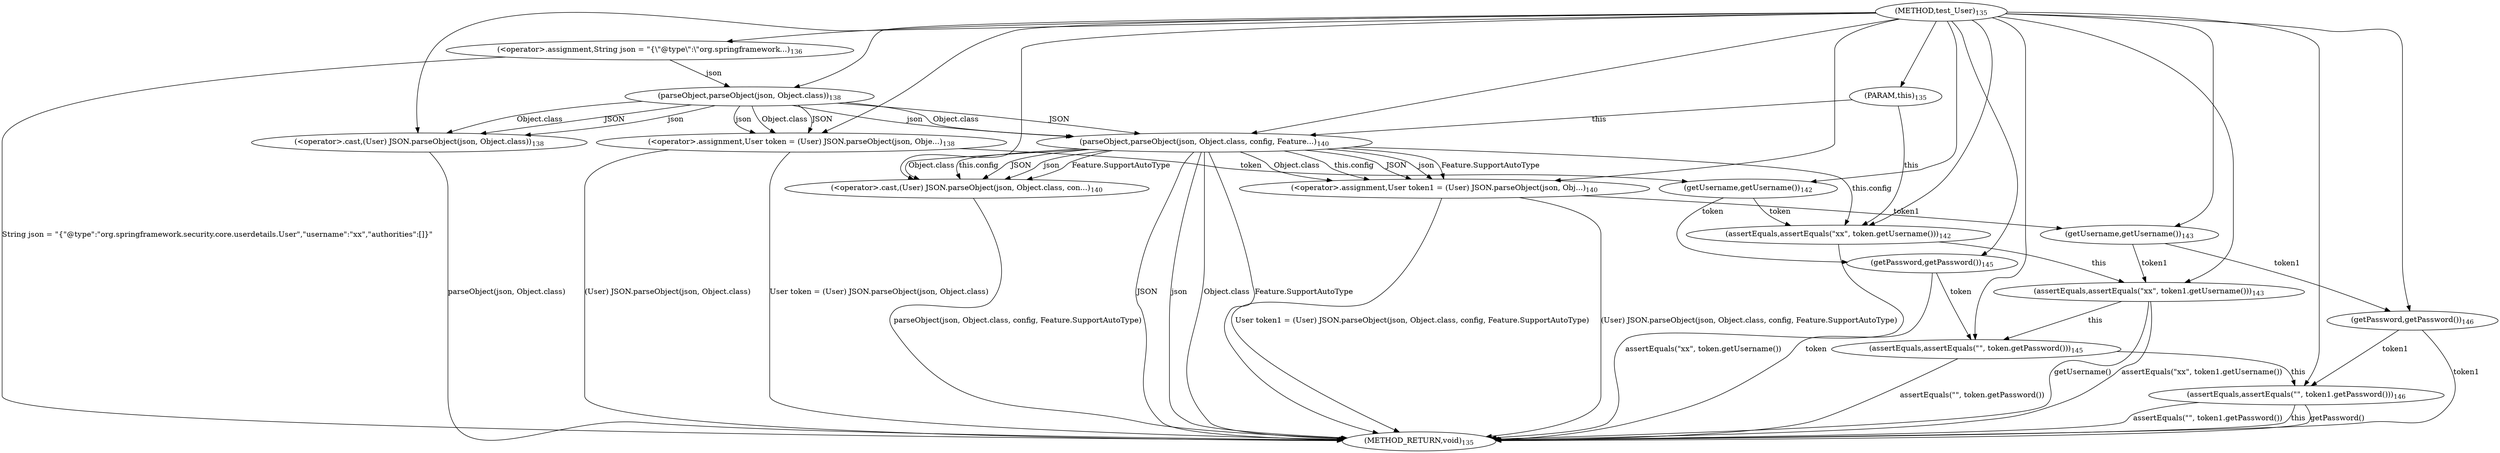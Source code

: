 digraph "test_User" {  
"451" [label = <(METHOD,test_User)<SUB>135</SUB>> ]
"503" [label = <(METHOD_RETURN,void)<SUB>135</SUB>> ]
"33" [label = <(PARAM,this)<SUB>135</SUB>> ]
"454" [label = <(&lt;operator&gt;.assignment,String json = &quot;{\&quot;@type\&quot;:\&quot;org.springframework...)<SUB>136</SUB>> ]
"458" [label = <(&lt;operator&gt;.assignment,User token = (User) JSON.parseObject(json, Obje...)<SUB>138</SUB>> ]
"469" [label = <(&lt;operator&gt;.assignment,User token1 = (User) JSON.parseObject(json, Obj...)<SUB>140</SUB>> ]
"485" [label = <(assertEquals,assertEquals(&quot;xx&quot;, token.getUsername()))<SUB>142</SUB>> ]
"489" [label = <(assertEquals,assertEquals(&quot;xx&quot;, token1.getUsername()))<SUB>143</SUB>> ]
"493" [label = <(assertEquals,assertEquals(&quot;&quot;, token.getPassword()))<SUB>145</SUB>> ]
"497" [label = <(assertEquals,assertEquals(&quot;&quot;, token1.getPassword()))<SUB>146</SUB>> ]
"454" [label = <(&lt;operator&gt;.assignment,String json = &quot;{\&quot;@type\&quot;:\&quot;org.springframework...)<SUB>136</SUB>> ]
"454" [label = <(&lt;operator&gt;.assignment,String json = &quot;{\&quot;@type\&quot;:\&quot;org.springframework...)<SUB>136</SUB>> ]
"458" [label = <(&lt;operator&gt;.assignment,User token = (User) JSON.parseObject(json, Obje...)<SUB>138</SUB>> ]
"458" [label = <(&lt;operator&gt;.assignment,User token = (User) JSON.parseObject(json, Obje...)<SUB>138</SUB>> ]
"469" [label = <(&lt;operator&gt;.assignment,User token1 = (User) JSON.parseObject(json, Obj...)<SUB>140</SUB>> ]
"469" [label = <(&lt;operator&gt;.assignment,User token1 = (User) JSON.parseObject(json, Obj...)<SUB>140</SUB>> ]
"485" [label = <(assertEquals,assertEquals(&quot;xx&quot;, token.getUsername()))<SUB>142</SUB>> ]
"485" [label = <(assertEquals,assertEquals(&quot;xx&quot;, token.getUsername()))<SUB>142</SUB>> ]
"485" [label = <(assertEquals,assertEquals(&quot;xx&quot;, token.getUsername()))<SUB>142</SUB>> ]
"489" [label = <(assertEquals,assertEquals(&quot;xx&quot;, token1.getUsername()))<SUB>143</SUB>> ]
"489" [label = <(assertEquals,assertEquals(&quot;xx&quot;, token1.getUsername()))<SUB>143</SUB>> ]
"489" [label = <(assertEquals,assertEquals(&quot;xx&quot;, token1.getUsername()))<SUB>143</SUB>> ]
"493" [label = <(assertEquals,assertEquals(&quot;&quot;, token.getPassword()))<SUB>145</SUB>> ]
"493" [label = <(assertEquals,assertEquals(&quot;&quot;, token.getPassword()))<SUB>145</SUB>> ]
"493" [label = <(assertEquals,assertEquals(&quot;&quot;, token.getPassword()))<SUB>145</SUB>> ]
"497" [label = <(assertEquals,assertEquals(&quot;&quot;, token1.getPassword()))<SUB>146</SUB>> ]
"497" [label = <(assertEquals,assertEquals(&quot;&quot;, token1.getPassword()))<SUB>146</SUB>> ]
"497" [label = <(assertEquals,assertEquals(&quot;&quot;, token1.getPassword()))<SUB>146</SUB>> ]
"460" [label = <(&lt;operator&gt;.cast,(User) JSON.parseObject(json, Object.class))<SUB>138</SUB>> ]
"460" [label = <(&lt;operator&gt;.cast,(User) JSON.parseObject(json, Object.class))<SUB>138</SUB>> ]
"471" [label = <(&lt;operator&gt;.cast,(User) JSON.parseObject(json, Object.class, con...)<SUB>140</SUB>> ]
"471" [label = <(&lt;operator&gt;.cast,(User) JSON.parseObject(json, Object.class, con...)<SUB>140</SUB>> ]
"487" [label = <(getUsername,getUsername())<SUB>142</SUB>> ]
"491" [label = <(getUsername,getUsername())<SUB>143</SUB>> ]
"495" [label = <(getPassword,getPassword())<SUB>145</SUB>> ]
"499" [label = <(getPassword,getPassword())<SUB>146</SUB>> ]
"462" [label = <(parseObject,parseObject(json, Object.class))<SUB>138</SUB>> ]
"462" [label = <(parseObject,parseObject(json, Object.class))<SUB>138</SUB>> ]
"462" [label = <(parseObject,parseObject(json, Object.class))<SUB>138</SUB>> ]
"473" [label = <(parseObject,parseObject(json, Object.class, config, Feature...)<SUB>140</SUB>> ]
"473" [label = <(parseObject,parseObject(json, Object.class, config, Feature...)<SUB>140</SUB>> ]
"473" [label = <(parseObject,parseObject(json, Object.class, config, Feature...)<SUB>140</SUB>> ]
"473" [label = <(parseObject,parseObject(json, Object.class, config, Feature...)<SUB>140</SUB>> ]
"473" [label = <(parseObject,parseObject(json, Object.class, config, Feature...)<SUB>140</SUB>> ]
  "454" -> "503"  [ label = "String json = &quot;{\&quot;@type\&quot;:\&quot;org.springframework.security.core.userdetails.User\&quot;,\&quot;username\&quot;:\&quot;xx\&quot;,\&quot;authorities\&quot;:[]}&quot;"] 
  "460" -> "503"  [ label = "parseObject(json, Object.class)"] 
  "458" -> "503"  [ label = "(User) JSON.parseObject(json, Object.class)"] 
  "458" -> "503"  [ label = "User token = (User) JSON.parseObject(json, Object.class)"] 
  "473" -> "503"  [ label = "JSON"] 
  "473" -> "503"  [ label = "json"] 
  "473" -> "503"  [ label = "Object.class"] 
  "473" -> "503"  [ label = "Feature.SupportAutoType"] 
  "471" -> "503"  [ label = "parseObject(json, Object.class, config, Feature.SupportAutoType)"] 
  "469" -> "503"  [ label = "(User) JSON.parseObject(json, Object.class, config, Feature.SupportAutoType)"] 
  "469" -> "503"  [ label = "User token1 = (User) JSON.parseObject(json, Object.class, config, Feature.SupportAutoType)"] 
  "485" -> "503"  [ label = "assertEquals(&quot;xx&quot;, token.getUsername())"] 
  "489" -> "503"  [ label = "getUsername()"] 
  "489" -> "503"  [ label = "assertEquals(&quot;xx&quot;, token1.getUsername())"] 
  "495" -> "503"  [ label = "token"] 
  "493" -> "503"  [ label = "assertEquals(&quot;&quot;, token.getPassword())"] 
  "497" -> "503"  [ label = "this"] 
  "499" -> "503"  [ label = "token1"] 
  "497" -> "503"  [ label = "getPassword()"] 
  "497" -> "503"  [ label = "assertEquals(&quot;&quot;, token1.getPassword())"] 
  "451" -> "33" 
  "451" -> "454" 
  "451" -> "458" 
  "462" -> "458"  [ label = "JSON"] 
  "462" -> "458"  [ label = "json"] 
  "462" -> "458"  [ label = "Object.class"] 
  "451" -> "469" 
  "473" -> "469"  [ label = "this.config"] 
  "473" -> "469"  [ label = "JSON"] 
  "473" -> "469"  [ label = "json"] 
  "473" -> "469"  [ label = "Feature.SupportAutoType"] 
  "473" -> "469"  [ label = "Object.class"] 
  "33" -> "485"  [ label = "this"] 
  "473" -> "485"  [ label = "this.config"] 
  "451" -> "485" 
  "487" -> "485"  [ label = "token"] 
  "485" -> "489"  [ label = "this"] 
  "451" -> "489" 
  "491" -> "489"  [ label = "token1"] 
  "489" -> "493"  [ label = "this"] 
  "451" -> "493" 
  "495" -> "493"  [ label = "token"] 
  "493" -> "497"  [ label = "this"] 
  "451" -> "497" 
  "499" -> "497"  [ label = "token1"] 
  "451" -> "460" 
  "462" -> "460"  [ label = "JSON"] 
  "462" -> "460"  [ label = "json"] 
  "462" -> "460"  [ label = "Object.class"] 
  "451" -> "471" 
  "473" -> "471"  [ label = "this.config"] 
  "473" -> "471"  [ label = "JSON"] 
  "473" -> "471"  [ label = "json"] 
  "473" -> "471"  [ label = "Feature.SupportAutoType"] 
  "473" -> "471"  [ label = "Object.class"] 
  "458" -> "487"  [ label = "token"] 
  "451" -> "487" 
  "469" -> "491"  [ label = "token1"] 
  "451" -> "491" 
  "487" -> "495"  [ label = "token"] 
  "451" -> "495" 
  "491" -> "499"  [ label = "token1"] 
  "451" -> "499" 
  "451" -> "462" 
  "454" -> "462"  [ label = "json"] 
  "462" -> "473"  [ label = "JSON"] 
  "451" -> "473" 
  "462" -> "473"  [ label = "json"] 
  "462" -> "473"  [ label = "Object.class"] 
  "33" -> "473"  [ label = "this"] 
}
